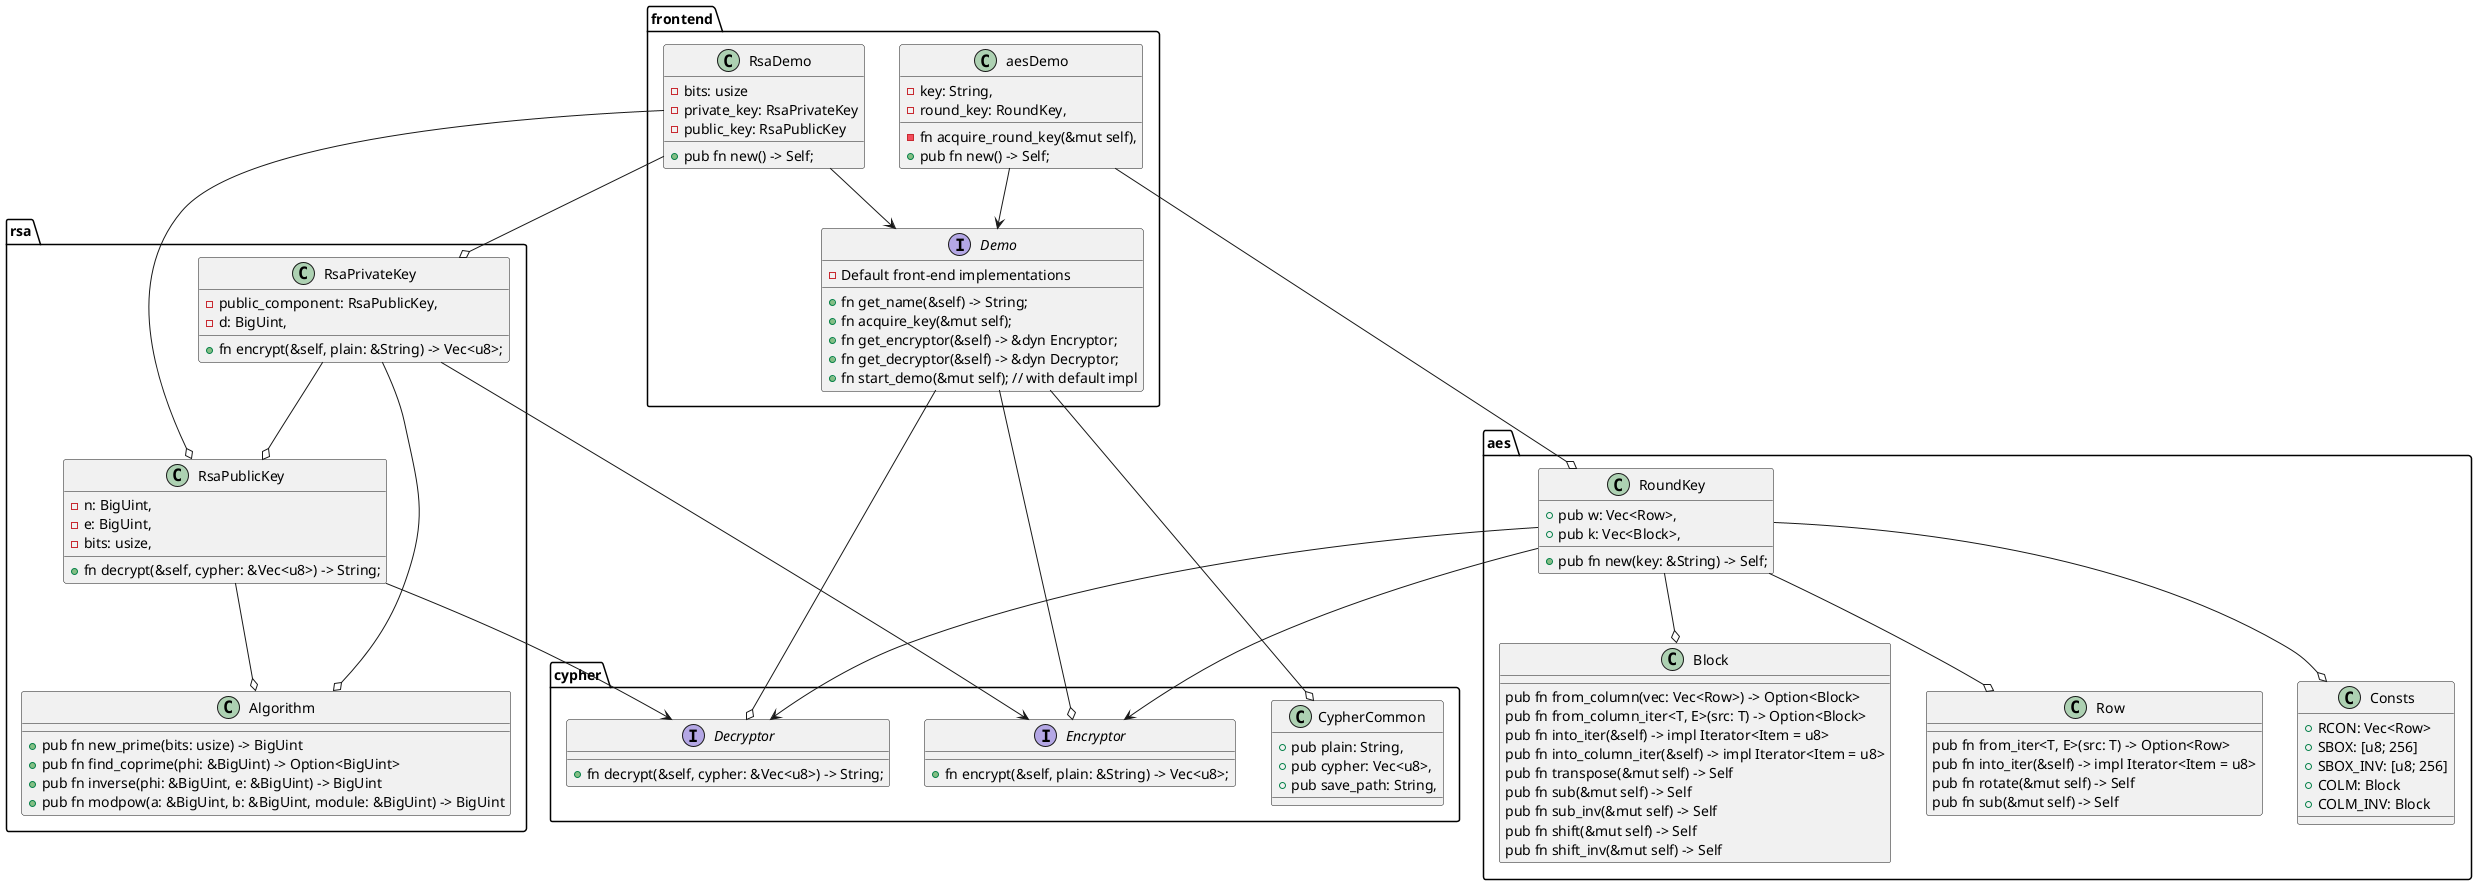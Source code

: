 @startuml

interface cypher.Encryptor {
    + fn encrypt(&self, plain: &String) -> Vec<u8>;
}

interface cypher.Decryptor {
    + fn decrypt(&self, cypher: &Vec<u8>) -> String;
}

class cypher.CypherCommon {
    + pub plain: String,
    + pub cypher: Vec<u8>,
    + pub save_path: String,
}

interface frontend.Demo {
    + fn get_name(&self) -> String;
    + fn acquire_key(&mut self);
    + fn get_encryptor(&self) -> &dyn Encryptor;
    + fn get_decryptor(&self) -> &dyn Decryptor;
    + fn start_demo(&mut self); // with default impl
    - Default front-end implementations
}

frontend.Demo --o cypher.Encryptor
frontend.Demo --o cypher.Decryptor
frontend.Demo --o cypher.CypherCommon

class frontend.RsaDemo {
    - bits: usize
    - private_key: RsaPrivateKey
    - public_key: RsaPublicKey
    + pub fn new() -> Self;
}
frontend.RsaDemo --> frontend.Demo
frontend.RsaDemo --o rsa.RsaPrivateKey
frontend.RsaDemo --o rsa.RsaPublicKey

class rsa.RsaPrivateKey {
    - public_component: RsaPublicKey,
    - d: BigUint,
    + fn encrypt(&self, plain: &String) -> Vec<u8>;
}
rsa.RsaPrivateKey --> cypher.Encryptor
rsa.RsaPrivateKey --o rsa.RsaPublicKey

class rsa.RsaPublicKey {
    - n: BigUint,
    - e: BigUint,
    - bits: usize,
    + fn decrypt(&self, cypher: &Vec<u8>) -> String;
}
rsa.RsaPublicKey --> cypher.Decryptor

class rsa.Algorithm {
    + pub fn new_prime(bits: usize) -> BigUint
    + pub fn find_coprime(phi: &BigUint) -> Option<BigUint>
    + pub fn inverse(phi: &BigUint, e: &BigUint) -> BigUint
    + pub fn modpow(a: &BigUint, b: &BigUint, module: &BigUint) -> BigUint
}

rsa.RsaPrivateKey --o rsa.Algorithm
rsa.RsaPublicKey --o rsa.Algorithm

class frontend.aesDemo {
    - key: String,
    - round_key: RoundKey,
    - fn acquire_round_key(&mut self),
    + pub fn new() -> Self;
}
frontend.aesDemo --> frontend.Demo
frontend.aesDemo --o aes.RoundKey

class aes.Block {
    pub fn from_column(vec: Vec<Row>) -> Option<Block>
    pub fn from_column_iter<T, E>(src: T) -> Option<Block>
    pub fn into_iter(&self) -> impl Iterator<Item = u8>
    pub fn into_column_iter(&self) -> impl Iterator<Item = u8>
    pub fn transpose(&mut self) -> Self
    pub fn sub(&mut self) -> Self
    pub fn sub_inv(&mut self) -> Self
    pub fn shift(&mut self) -> Self
    pub fn shift_inv(&mut self) -> Self
}

class aes.Row {
    pub fn from_iter<T, E>(src: T) -> Option<Row>
    pub fn into_iter(&self) -> impl Iterator<Item = u8>
    pub fn rotate(&mut self) -> Self
    pub fn sub(&mut self) -> Self
}

class aes.Consts {
    + RCON: Vec<Row>
    + SBOX: [u8; 256]
    + SBOX_INV: [u8; 256]
    + COLM: Block
    + COLM_INV: Block
}

class aes.RoundKey {
    + pub w: Vec<Row>,
    + pub k: Vec<Block>,
    + pub fn new(key: &String) -> Self;
}
aes.RoundKey --> cypher.Encryptor
aes.RoundKey --> cypher.Decryptor
aes.RoundKey --o aes.Row
aes.RoundKey --o aes.Block
aes.RoundKey --o aes.Consts

@enduml